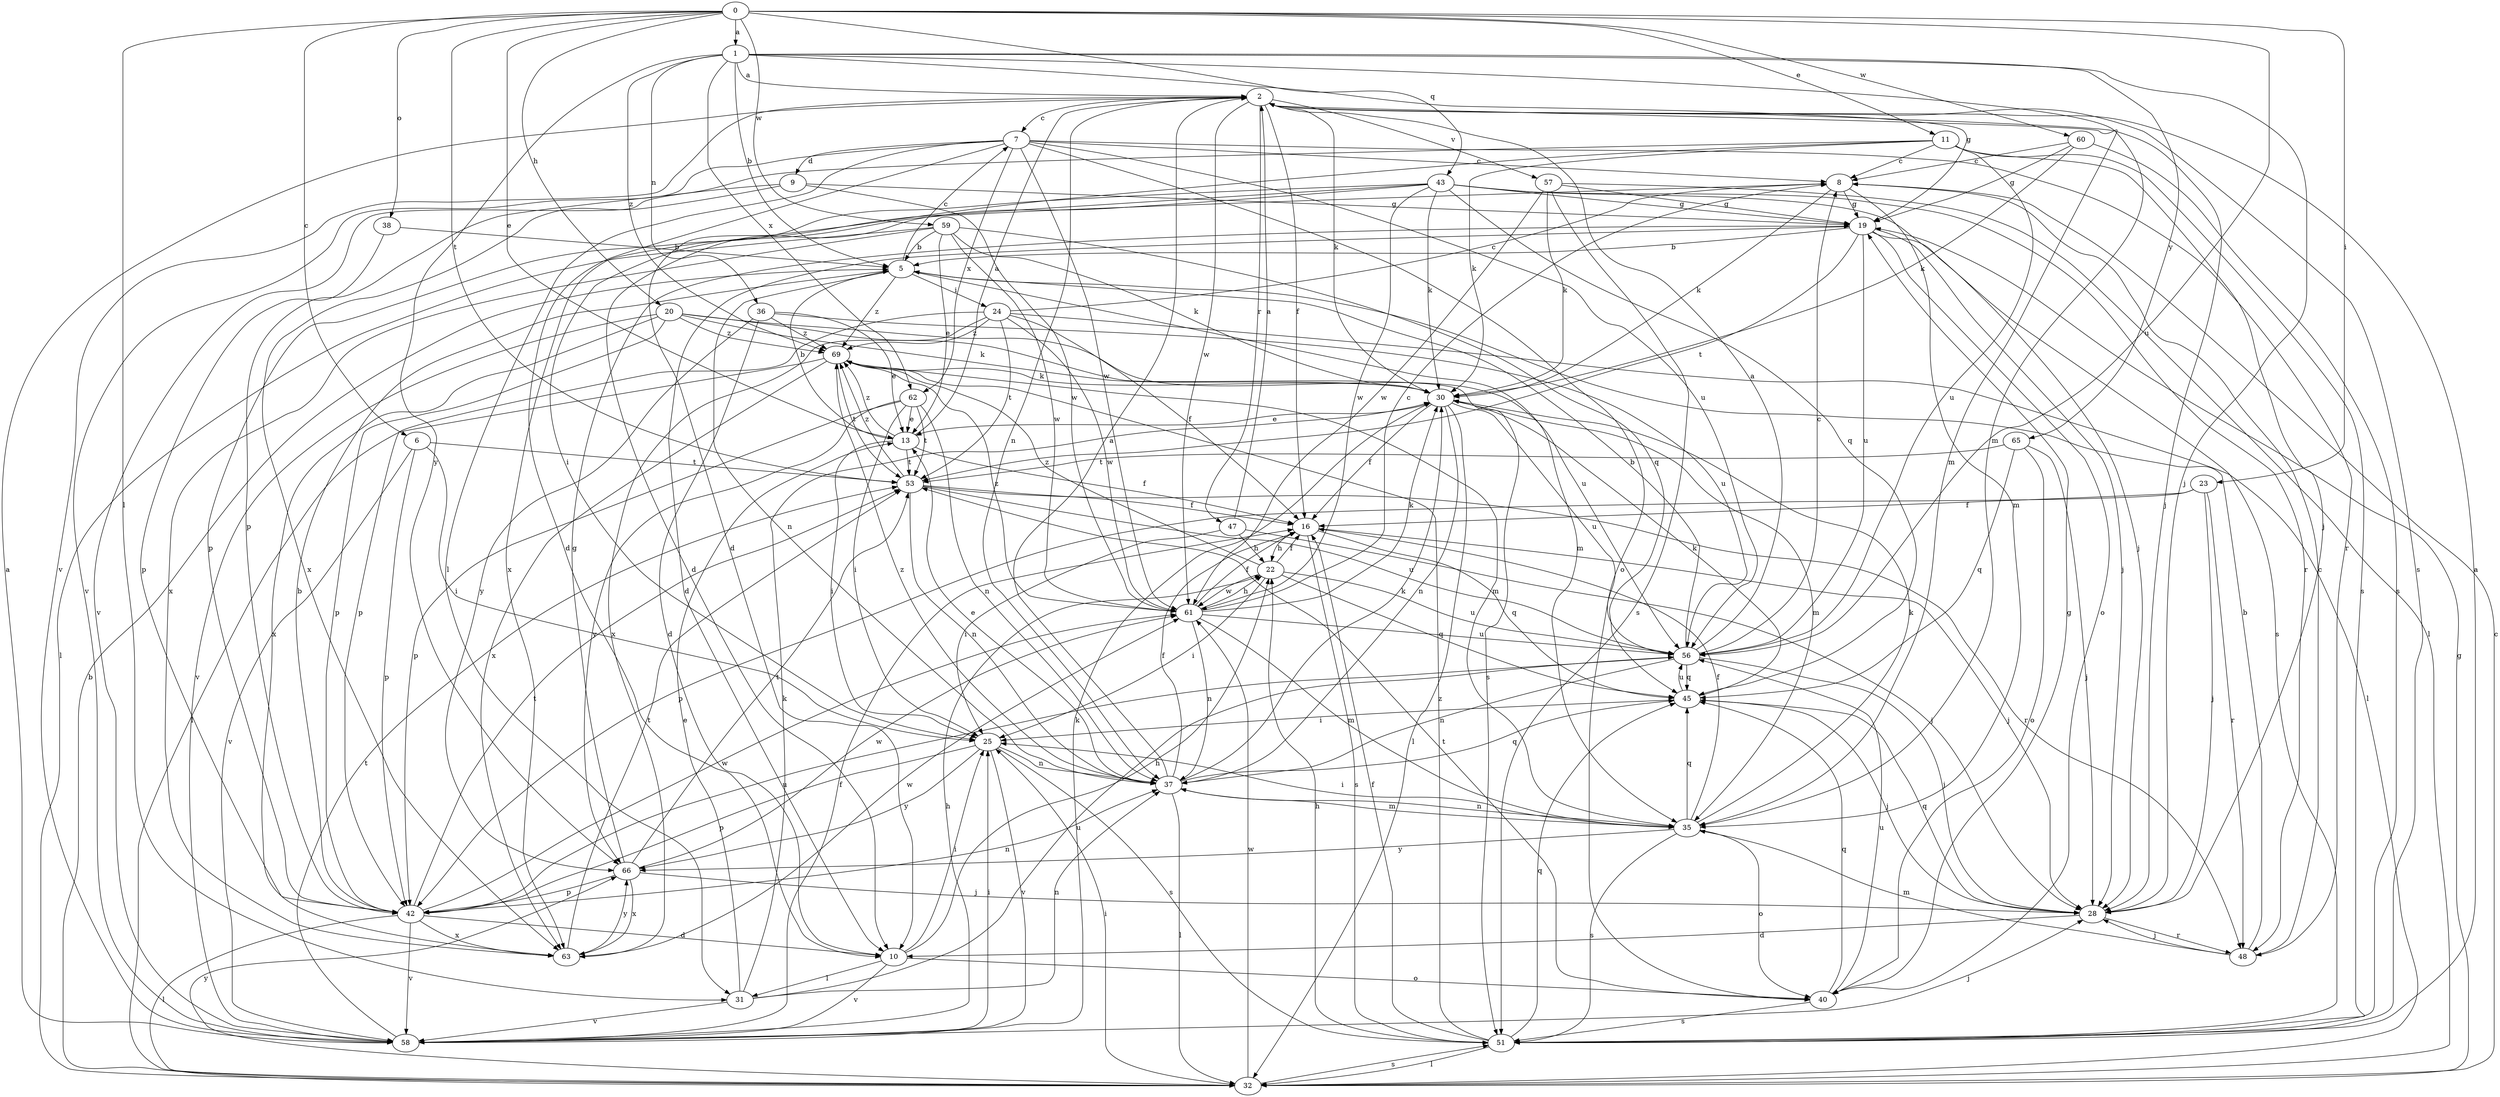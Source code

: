 strict digraph  {
0;
1;
2;
5;
6;
7;
8;
9;
10;
11;
13;
16;
19;
20;
22;
23;
24;
25;
28;
30;
31;
32;
35;
36;
37;
38;
40;
42;
43;
45;
47;
48;
51;
53;
56;
57;
58;
59;
60;
61;
62;
63;
65;
66;
69;
0 -> 1  [label=a];
0 -> 6  [label=c];
0 -> 11  [label=e];
0 -> 13  [label=e];
0 -> 20  [label=h];
0 -> 23  [label=i];
0 -> 31  [label=l];
0 -> 38  [label=o];
0 -> 43  [label=q];
0 -> 53  [label=t];
0 -> 56  [label=u];
0 -> 59  [label=w];
0 -> 60  [label=w];
1 -> 2  [label=a];
1 -> 5  [label=b];
1 -> 19  [label=g];
1 -> 28  [label=j];
1 -> 35  [label=m];
1 -> 36  [label=n];
1 -> 62  [label=x];
1 -> 65  [label=y];
1 -> 66  [label=y];
1 -> 69  [label=z];
2 -> 7  [label=c];
2 -> 16  [label=f];
2 -> 28  [label=j];
2 -> 30  [label=k];
2 -> 35  [label=m];
2 -> 37  [label=n];
2 -> 47  [label=r];
2 -> 51  [label=s];
2 -> 57  [label=v];
2 -> 58  [label=v];
2 -> 61  [label=w];
5 -> 7  [label=c];
5 -> 24  [label=i];
5 -> 35  [label=m];
5 -> 37  [label=n];
5 -> 69  [label=z];
6 -> 25  [label=i];
6 -> 42  [label=p];
6 -> 53  [label=t];
6 -> 58  [label=v];
7 -> 8  [label=c];
7 -> 9  [label=d];
7 -> 10  [label=d];
7 -> 31  [label=l];
7 -> 40  [label=o];
7 -> 48  [label=r];
7 -> 56  [label=u];
7 -> 58  [label=v];
7 -> 61  [label=w];
7 -> 62  [label=x];
8 -> 19  [label=g];
8 -> 30  [label=k];
8 -> 35  [label=m];
8 -> 63  [label=x];
9 -> 19  [label=g];
9 -> 58  [label=v];
9 -> 61  [label=w];
9 -> 63  [label=x];
10 -> 22  [label=h];
10 -> 25  [label=i];
10 -> 31  [label=l];
10 -> 40  [label=o];
10 -> 58  [label=v];
11 -> 8  [label=c];
11 -> 10  [label=d];
11 -> 28  [label=j];
11 -> 30  [label=k];
11 -> 42  [label=p];
11 -> 51  [label=s];
11 -> 56  [label=u];
13 -> 2  [label=a];
13 -> 5  [label=b];
13 -> 16  [label=f];
13 -> 25  [label=i];
13 -> 53  [label=t];
13 -> 69  [label=z];
16 -> 22  [label=h];
16 -> 28  [label=j];
16 -> 45  [label=q];
16 -> 51  [label=s];
19 -> 5  [label=b];
19 -> 10  [label=d];
19 -> 28  [label=j];
19 -> 40  [label=o];
19 -> 51  [label=s];
19 -> 53  [label=t];
19 -> 56  [label=u];
20 -> 30  [label=k];
20 -> 42  [label=p];
20 -> 51  [label=s];
20 -> 56  [label=u];
20 -> 58  [label=v];
20 -> 63  [label=x];
20 -> 69  [label=z];
22 -> 16  [label=f];
22 -> 25  [label=i];
22 -> 45  [label=q];
22 -> 56  [label=u];
22 -> 61  [label=w];
22 -> 69  [label=z];
23 -> 16  [label=f];
23 -> 28  [label=j];
23 -> 42  [label=p];
23 -> 48  [label=r];
24 -> 8  [label=c];
24 -> 16  [label=f];
24 -> 32  [label=l];
24 -> 42  [label=p];
24 -> 53  [label=t];
24 -> 61  [label=w];
24 -> 63  [label=x];
24 -> 69  [label=z];
25 -> 37  [label=n];
25 -> 42  [label=p];
25 -> 51  [label=s];
25 -> 58  [label=v];
25 -> 66  [label=y];
28 -> 10  [label=d];
28 -> 45  [label=q];
28 -> 48  [label=r];
30 -> 13  [label=e];
30 -> 16  [label=f];
30 -> 32  [label=l];
30 -> 35  [label=m];
30 -> 37  [label=n];
30 -> 56  [label=u];
31 -> 13  [label=e];
31 -> 30  [label=k];
31 -> 37  [label=n];
31 -> 56  [label=u];
31 -> 58  [label=v];
32 -> 5  [label=b];
32 -> 8  [label=c];
32 -> 19  [label=g];
32 -> 25  [label=i];
32 -> 51  [label=s];
32 -> 61  [label=w];
32 -> 66  [label=y];
35 -> 16  [label=f];
35 -> 25  [label=i];
35 -> 30  [label=k];
35 -> 37  [label=n];
35 -> 40  [label=o];
35 -> 45  [label=q];
35 -> 51  [label=s];
35 -> 66  [label=y];
36 -> 10  [label=d];
36 -> 13  [label=e];
36 -> 56  [label=u];
36 -> 66  [label=y];
36 -> 69  [label=z];
37 -> 2  [label=a];
37 -> 13  [label=e];
37 -> 16  [label=f];
37 -> 30  [label=k];
37 -> 32  [label=l];
37 -> 35  [label=m];
37 -> 45  [label=q];
37 -> 69  [label=z];
38 -> 5  [label=b];
38 -> 42  [label=p];
40 -> 19  [label=g];
40 -> 45  [label=q];
40 -> 51  [label=s];
40 -> 53  [label=t];
40 -> 56  [label=u];
42 -> 5  [label=b];
42 -> 10  [label=d];
42 -> 32  [label=l];
42 -> 37  [label=n];
42 -> 53  [label=t];
42 -> 56  [label=u];
42 -> 58  [label=v];
42 -> 61  [label=w];
42 -> 63  [label=x];
43 -> 10  [label=d];
43 -> 19  [label=g];
43 -> 25  [label=i];
43 -> 28  [label=j];
43 -> 30  [label=k];
43 -> 42  [label=p];
43 -> 45  [label=q];
43 -> 48  [label=r];
43 -> 61  [label=w];
45 -> 25  [label=i];
45 -> 28  [label=j];
45 -> 30  [label=k];
45 -> 56  [label=u];
47 -> 2  [label=a];
47 -> 22  [label=h];
47 -> 25  [label=i];
47 -> 28  [label=j];
48 -> 5  [label=b];
48 -> 8  [label=c];
48 -> 28  [label=j];
48 -> 35  [label=m];
51 -> 2  [label=a];
51 -> 16  [label=f];
51 -> 22  [label=h];
51 -> 32  [label=l];
51 -> 45  [label=q];
51 -> 69  [label=z];
53 -> 16  [label=f];
53 -> 37  [label=n];
53 -> 48  [label=r];
53 -> 56  [label=u];
53 -> 69  [label=z];
56 -> 2  [label=a];
56 -> 5  [label=b];
56 -> 8  [label=c];
56 -> 28  [label=j];
56 -> 37  [label=n];
56 -> 45  [label=q];
57 -> 19  [label=g];
57 -> 30  [label=k];
57 -> 32  [label=l];
57 -> 51  [label=s];
57 -> 61  [label=w];
58 -> 2  [label=a];
58 -> 16  [label=f];
58 -> 22  [label=h];
58 -> 25  [label=i];
58 -> 28  [label=j];
58 -> 30  [label=k];
58 -> 53  [label=t];
59 -> 5  [label=b];
59 -> 13  [label=e];
59 -> 30  [label=k];
59 -> 32  [label=l];
59 -> 45  [label=q];
59 -> 61  [label=w];
59 -> 63  [label=x];
60 -> 8  [label=c];
60 -> 19  [label=g];
60 -> 30  [label=k];
60 -> 51  [label=s];
61 -> 8  [label=c];
61 -> 16  [label=f];
61 -> 22  [label=h];
61 -> 30  [label=k];
61 -> 35  [label=m];
61 -> 37  [label=n];
61 -> 56  [label=u];
61 -> 69  [label=z];
62 -> 13  [label=e];
62 -> 25  [label=i];
62 -> 37  [label=n];
62 -> 42  [label=p];
62 -> 53  [label=t];
62 -> 66  [label=y];
63 -> 53  [label=t];
63 -> 61  [label=w];
63 -> 66  [label=y];
65 -> 28  [label=j];
65 -> 40  [label=o];
65 -> 45  [label=q];
65 -> 53  [label=t];
66 -> 19  [label=g];
66 -> 28  [label=j];
66 -> 42  [label=p];
66 -> 53  [label=t];
66 -> 61  [label=w];
66 -> 63  [label=x];
69 -> 30  [label=k];
69 -> 32  [label=l];
69 -> 35  [label=m];
69 -> 53  [label=t];
69 -> 63  [label=x];
}
